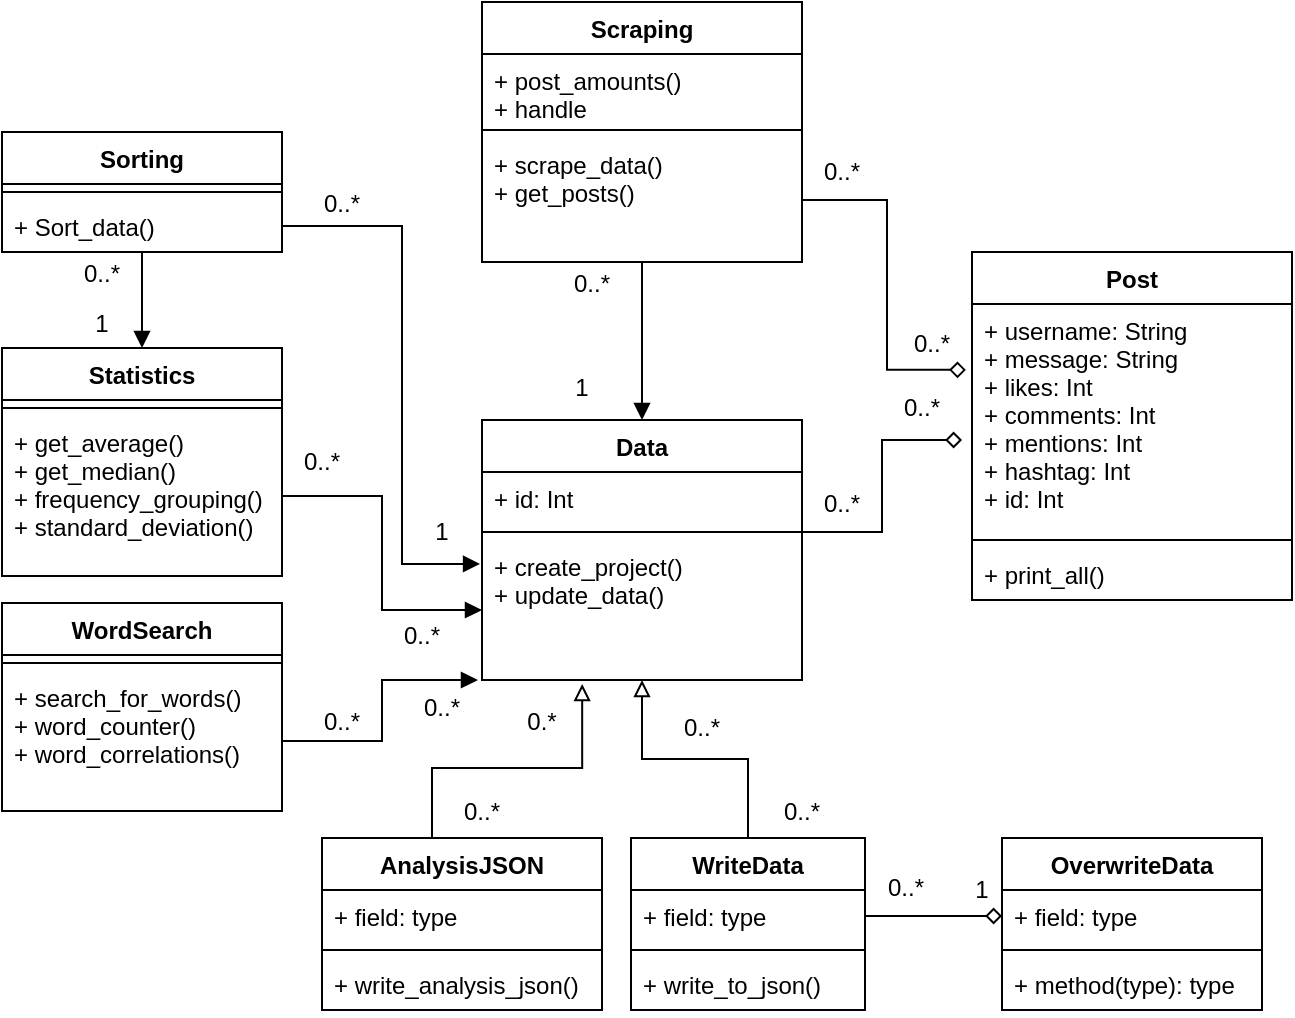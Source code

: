 <mxfile version="10.6.7" type="github"><diagram id="ZATHECZfHKRdkQO4FgfC" name="Page-1"><mxGraphModel dx="716" dy="787" grid="1" gridSize="10" guides="1" tooltips="1" connect="1" arrows="1" fold="1" page="1" pageScale="1" pageWidth="827" pageHeight="1169" math="0" shadow="0"><root><mxCell id="0"/><mxCell id="1" parent="0"/><mxCell id="ieVAQF4ycB9wHx-KHisk-1" value="Post" style="swimlane;fontStyle=1;align=center;verticalAlign=top;childLayout=stackLayout;horizontal=1;startSize=26;horizontalStack=0;resizeParent=1;resizeParentMax=0;resizeLast=0;collapsible=1;marginBottom=0;" vertex="1" parent="1"><mxGeometry x="525" y="266" width="160" height="174" as="geometry"/></mxCell><mxCell id="ieVAQF4ycB9wHx-KHisk-2" value="+ username: String&#xA;+ message: String&#xA;+ likes: Int&#xA;+ comments: Int&#xA;+ mentions: Int&#xA;+ hashtag: Int&#xA;+ id: Int&#xA;&#xA;" style="text;strokeColor=none;fillColor=none;align=left;verticalAlign=top;spacingLeft=4;spacingRight=4;overflow=hidden;rotatable=0;points=[[0,0.5],[1,0.5]];portConstraint=eastwest;" vertex="1" parent="ieVAQF4ycB9wHx-KHisk-1"><mxGeometry y="26" width="160" height="114" as="geometry"/></mxCell><mxCell id="ieVAQF4ycB9wHx-KHisk-3" value="" style="line;strokeWidth=1;fillColor=none;align=left;verticalAlign=middle;spacingTop=-1;spacingLeft=3;spacingRight=3;rotatable=0;labelPosition=right;points=[];portConstraint=eastwest;" vertex="1" parent="ieVAQF4ycB9wHx-KHisk-1"><mxGeometry y="140" width="160" height="8" as="geometry"/></mxCell><mxCell id="ieVAQF4ycB9wHx-KHisk-4" value="+ print_all()" style="text;strokeColor=none;fillColor=none;align=left;verticalAlign=top;spacingLeft=4;spacingRight=4;overflow=hidden;rotatable=0;points=[[0,0.5],[1,0.5]];portConstraint=eastwest;" vertex="1" parent="ieVAQF4ycB9wHx-KHisk-1"><mxGeometry y="148" width="160" height="26" as="geometry"/></mxCell><mxCell id="ieVAQF4ycB9wHx-KHisk-5" value="Data" style="swimlane;fontStyle=1;align=center;verticalAlign=top;childLayout=stackLayout;horizontal=1;startSize=26;horizontalStack=0;resizeParent=1;resizeParentMax=0;resizeLast=0;collapsible=1;marginBottom=0;" vertex="1" parent="1"><mxGeometry x="280" y="350" width="160" height="130" as="geometry"/></mxCell><mxCell id="ieVAQF4ycB9wHx-KHisk-6" value="+ id: Int" style="text;strokeColor=none;fillColor=none;align=left;verticalAlign=top;spacingLeft=4;spacingRight=4;overflow=hidden;rotatable=0;points=[[0,0.5],[1,0.5]];portConstraint=eastwest;" vertex="1" parent="ieVAQF4ycB9wHx-KHisk-5"><mxGeometry y="26" width="160" height="26" as="geometry"/></mxCell><mxCell id="ieVAQF4ycB9wHx-KHisk-7" value="" style="line;strokeWidth=1;fillColor=none;align=left;verticalAlign=middle;spacingTop=-1;spacingLeft=3;spacingRight=3;rotatable=0;labelPosition=right;points=[];portConstraint=eastwest;" vertex="1" parent="ieVAQF4ycB9wHx-KHisk-5"><mxGeometry y="52" width="160" height="8" as="geometry"/></mxCell><mxCell id="ieVAQF4ycB9wHx-KHisk-8" value="+ create_project()&#xA;+ update_data()&#xA;" style="text;strokeColor=none;fillColor=none;align=left;verticalAlign=top;spacingLeft=4;spacingRight=4;overflow=hidden;rotatable=0;points=[[0,0.5],[1,0.5]];portConstraint=eastwest;" vertex="1" parent="ieVAQF4ycB9wHx-KHisk-5"><mxGeometry y="60" width="160" height="70" as="geometry"/></mxCell><mxCell id="ieVAQF4ycB9wHx-KHisk-22" style="edgeStyle=orthogonalEdgeStyle;rounded=0;orthogonalLoop=1;jettySize=auto;html=1;entryX=0.5;entryY=1;entryDx=0;entryDy=0;endArrow=block;endFill=0;" edge="1" parent="1" source="ieVAQF4ycB9wHx-KHisk-10" target="ieVAQF4ycB9wHx-KHisk-5"><mxGeometry relative="1" as="geometry"/></mxCell><mxCell id="ieVAQF4ycB9wHx-KHisk-10" value="WriteData" style="swimlane;fontStyle=1;align=center;verticalAlign=top;childLayout=stackLayout;horizontal=1;startSize=26;horizontalStack=0;resizeParent=1;resizeParentMax=0;resizeLast=0;collapsible=1;marginBottom=0;" vertex="1" parent="1"><mxGeometry x="354.5" y="559" width="117" height="86" as="geometry"/></mxCell><mxCell id="ieVAQF4ycB9wHx-KHisk-11" value="+ field: type" style="text;strokeColor=none;fillColor=none;align=left;verticalAlign=top;spacingLeft=4;spacingRight=4;overflow=hidden;rotatable=0;points=[[0,0.5],[1,0.5]];portConstraint=eastwest;" vertex="1" parent="ieVAQF4ycB9wHx-KHisk-10"><mxGeometry y="26" width="117" height="26" as="geometry"/></mxCell><mxCell id="ieVAQF4ycB9wHx-KHisk-12" value="" style="line;strokeWidth=1;fillColor=none;align=left;verticalAlign=middle;spacingTop=-1;spacingLeft=3;spacingRight=3;rotatable=0;labelPosition=right;points=[];portConstraint=eastwest;" vertex="1" parent="ieVAQF4ycB9wHx-KHisk-10"><mxGeometry y="52" width="117" height="8" as="geometry"/></mxCell><mxCell id="ieVAQF4ycB9wHx-KHisk-13" value="+ write_to_json()" style="text;strokeColor=none;fillColor=none;align=left;verticalAlign=top;spacingLeft=4;spacingRight=4;overflow=hidden;rotatable=0;points=[[0,0.5],[1,0.5]];portConstraint=eastwest;" vertex="1" parent="ieVAQF4ycB9wHx-KHisk-10"><mxGeometry y="60" width="117" height="26" as="geometry"/></mxCell><mxCell id="ieVAQF4ycB9wHx-KHisk-21" style="edgeStyle=orthogonalEdgeStyle;rounded=0;orthogonalLoop=1;jettySize=auto;html=1;endArrow=block;endFill=0;entryX=0.313;entryY=1.029;entryDx=0;entryDy=0;entryPerimeter=0;" edge="1" parent="1" source="ieVAQF4ycB9wHx-KHisk-14" target="ieVAQF4ycB9wHx-KHisk-8"><mxGeometry relative="1" as="geometry"><mxPoint x="330" y="487" as="targetPoint"/><Array as="points"><mxPoint x="255" y="524"/><mxPoint x="330" y="524"/></Array></mxGeometry></mxCell><mxCell id="ieVAQF4ycB9wHx-KHisk-14" value="AnalysisJSON" style="swimlane;fontStyle=1;align=center;verticalAlign=top;childLayout=stackLayout;horizontal=1;startSize=26;horizontalStack=0;resizeParent=1;resizeParentMax=0;resizeLast=0;collapsible=1;marginBottom=0;" vertex="1" parent="1"><mxGeometry x="200" y="559" width="140" height="86" as="geometry"/></mxCell><mxCell id="ieVAQF4ycB9wHx-KHisk-15" value="+ field: type" style="text;strokeColor=none;fillColor=none;align=left;verticalAlign=top;spacingLeft=4;spacingRight=4;overflow=hidden;rotatable=0;points=[[0,0.5],[1,0.5]];portConstraint=eastwest;" vertex="1" parent="ieVAQF4ycB9wHx-KHisk-14"><mxGeometry y="26" width="140" height="26" as="geometry"/></mxCell><mxCell id="ieVAQF4ycB9wHx-KHisk-16" value="" style="line;strokeWidth=1;fillColor=none;align=left;verticalAlign=middle;spacingTop=-1;spacingLeft=3;spacingRight=3;rotatable=0;labelPosition=right;points=[];portConstraint=eastwest;" vertex="1" parent="ieVAQF4ycB9wHx-KHisk-14"><mxGeometry y="52" width="140" height="8" as="geometry"/></mxCell><mxCell id="ieVAQF4ycB9wHx-KHisk-17" value="+ write_analysis_json()" style="text;strokeColor=none;fillColor=none;align=left;verticalAlign=top;spacingLeft=4;spacingRight=4;overflow=hidden;rotatable=0;points=[[0,0.5],[1,0.5]];portConstraint=eastwest;" vertex="1" parent="ieVAQF4ycB9wHx-KHisk-14"><mxGeometry y="60" width="140" height="26" as="geometry"/></mxCell><mxCell id="ieVAQF4ycB9wHx-KHisk-23" value="OverwriteData" style="swimlane;fontStyle=1;align=center;verticalAlign=top;childLayout=stackLayout;horizontal=1;startSize=26;horizontalStack=0;resizeParent=1;resizeParentMax=0;resizeLast=0;collapsible=1;marginBottom=0;" vertex="1" parent="1"><mxGeometry x="540" y="559" width="130" height="86" as="geometry"/></mxCell><mxCell id="ieVAQF4ycB9wHx-KHisk-24" value="+ field: type" style="text;strokeColor=none;fillColor=none;align=left;verticalAlign=top;spacingLeft=4;spacingRight=4;overflow=hidden;rotatable=0;points=[[0,0.5],[1,0.5]];portConstraint=eastwest;" vertex="1" parent="ieVAQF4ycB9wHx-KHisk-23"><mxGeometry y="26" width="130" height="26" as="geometry"/></mxCell><mxCell id="ieVAQF4ycB9wHx-KHisk-25" value="" style="line;strokeWidth=1;fillColor=none;align=left;verticalAlign=middle;spacingTop=-1;spacingLeft=3;spacingRight=3;rotatable=0;labelPosition=right;points=[];portConstraint=eastwest;" vertex="1" parent="ieVAQF4ycB9wHx-KHisk-23"><mxGeometry y="52" width="130" height="8" as="geometry"/></mxCell><mxCell id="ieVAQF4ycB9wHx-KHisk-26" value="+ method(type): type" style="text;strokeColor=none;fillColor=none;align=left;verticalAlign=top;spacingLeft=4;spacingRight=4;overflow=hidden;rotatable=0;points=[[0,0.5],[1,0.5]];portConstraint=eastwest;" vertex="1" parent="ieVAQF4ycB9wHx-KHisk-23"><mxGeometry y="60" width="130" height="26" as="geometry"/></mxCell><mxCell id="ieVAQF4ycB9wHx-KHisk-28" style="edgeStyle=orthogonalEdgeStyle;rounded=0;orthogonalLoop=1;jettySize=auto;html=1;entryX=0;entryY=0.5;entryDx=0;entryDy=0;endArrow=diamond;endFill=0;" edge="1" parent="1" source="ieVAQF4ycB9wHx-KHisk-11" target="ieVAQF4ycB9wHx-KHisk-24"><mxGeometry relative="1" as="geometry"/></mxCell><mxCell id="ieVAQF4ycB9wHx-KHisk-54" style="edgeStyle=orthogonalEdgeStyle;rounded=0;orthogonalLoop=1;jettySize=auto;html=1;entryX=0.5;entryY=0;entryDx=0;entryDy=0;endArrow=block;endFill=1;" edge="1" parent="1" source="ieVAQF4ycB9wHx-KHisk-29" target="ieVAQF4ycB9wHx-KHisk-5"><mxGeometry relative="1" as="geometry"/></mxCell><mxCell id="ieVAQF4ycB9wHx-KHisk-29" value="Scraping" style="swimlane;fontStyle=1;align=center;verticalAlign=top;childLayout=stackLayout;horizontal=1;startSize=26;horizontalStack=0;resizeParent=1;resizeParentMax=0;resizeLast=0;collapsible=1;marginBottom=0;" vertex="1" parent="1"><mxGeometry x="280" y="141" width="160" height="130" as="geometry"/></mxCell><mxCell id="ieVAQF4ycB9wHx-KHisk-30" value="+ post_amounts()&#xA;+ handle&#xA;" style="text;strokeColor=none;fillColor=none;align=left;verticalAlign=top;spacingLeft=4;spacingRight=4;overflow=hidden;rotatable=0;points=[[0,0.5],[1,0.5]];portConstraint=eastwest;" vertex="1" parent="ieVAQF4ycB9wHx-KHisk-29"><mxGeometry y="26" width="160" height="34" as="geometry"/></mxCell><mxCell id="ieVAQF4ycB9wHx-KHisk-31" value="" style="line;strokeWidth=1;fillColor=none;align=left;verticalAlign=middle;spacingTop=-1;spacingLeft=3;spacingRight=3;rotatable=0;labelPosition=right;points=[];portConstraint=eastwest;" vertex="1" parent="ieVAQF4ycB9wHx-KHisk-29"><mxGeometry y="60" width="160" height="8" as="geometry"/></mxCell><mxCell id="ieVAQF4ycB9wHx-KHisk-32" value="+ scrape_data()&#xA;+ get_posts()&#xA;" style="text;strokeColor=none;fillColor=none;align=left;verticalAlign=top;spacingLeft=4;spacingRight=4;overflow=hidden;rotatable=0;points=[[0,0.5],[1,0.5]];portConstraint=eastwest;" vertex="1" parent="ieVAQF4ycB9wHx-KHisk-29"><mxGeometry y="68" width="160" height="62" as="geometry"/></mxCell><mxCell id="ieVAQF4ycB9wHx-KHisk-44" style="edgeStyle=orthogonalEdgeStyle;rounded=0;orthogonalLoop=1;jettySize=auto;html=1;entryX=0.5;entryY=0;entryDx=0;entryDy=0;endArrow=block;endFill=1;" edge="1" parent="1" source="ieVAQF4ycB9wHx-KHisk-35" target="ieVAQF4ycB9wHx-KHisk-38"><mxGeometry relative="1" as="geometry"/></mxCell><mxCell id="ieVAQF4ycB9wHx-KHisk-35" value="Sorting" style="swimlane;fontStyle=1;align=center;verticalAlign=top;childLayout=stackLayout;horizontal=1;startSize=26;horizontalStack=0;resizeParent=1;resizeParentMax=0;resizeLast=0;collapsible=1;marginBottom=0;" vertex="1" parent="1"><mxGeometry x="40" y="206" width="140" height="60" as="geometry"/></mxCell><mxCell id="ieVAQF4ycB9wHx-KHisk-36" value="" style="line;strokeWidth=1;fillColor=none;align=left;verticalAlign=middle;spacingTop=-1;spacingLeft=3;spacingRight=3;rotatable=0;labelPosition=right;points=[];portConstraint=eastwest;" vertex="1" parent="ieVAQF4ycB9wHx-KHisk-35"><mxGeometry y="26" width="140" height="8" as="geometry"/></mxCell><mxCell id="ieVAQF4ycB9wHx-KHisk-37" value="+ Sort_data()" style="text;strokeColor=none;fillColor=none;align=left;verticalAlign=top;spacingLeft=4;spacingRight=4;overflow=hidden;rotatable=0;points=[[0,0.5],[1,0.5]];portConstraint=eastwest;" vertex="1" parent="ieVAQF4ycB9wHx-KHisk-35"><mxGeometry y="34" width="140" height="26" as="geometry"/></mxCell><mxCell id="ieVAQF4ycB9wHx-KHisk-38" value="Statistics" style="swimlane;fontStyle=1;align=center;verticalAlign=top;childLayout=stackLayout;horizontal=1;startSize=26;horizontalStack=0;resizeParent=1;resizeParentMax=0;resizeLast=0;collapsible=1;marginBottom=0;" vertex="1" parent="1"><mxGeometry x="40" y="314" width="140" height="114" as="geometry"/></mxCell><mxCell id="ieVAQF4ycB9wHx-KHisk-39" value="" style="line;strokeWidth=1;fillColor=none;align=left;verticalAlign=middle;spacingTop=-1;spacingLeft=3;spacingRight=3;rotatable=0;labelPosition=right;points=[];portConstraint=eastwest;" vertex="1" parent="ieVAQF4ycB9wHx-KHisk-38"><mxGeometry y="26" width="140" height="8" as="geometry"/></mxCell><mxCell id="ieVAQF4ycB9wHx-KHisk-40" value="+ get_average()&#xA;+ get_median()&#xA;+ frequency_grouping()&#xA;+ standard_deviation()&#xA;" style="text;strokeColor=none;fillColor=none;align=left;verticalAlign=top;spacingLeft=4;spacingRight=4;overflow=hidden;rotatable=0;points=[[0,0.5],[1,0.5]];portConstraint=eastwest;" vertex="1" parent="ieVAQF4ycB9wHx-KHisk-38"><mxGeometry y="34" width="140" height="80" as="geometry"/></mxCell><mxCell id="ieVAQF4ycB9wHx-KHisk-41" value="WordSearch" style="swimlane;fontStyle=1;align=center;verticalAlign=top;childLayout=stackLayout;horizontal=1;startSize=26;horizontalStack=0;resizeParent=1;resizeParentMax=0;resizeLast=0;collapsible=1;marginBottom=0;" vertex="1" parent="1"><mxGeometry x="40" y="441.5" width="140" height="104" as="geometry"/></mxCell><mxCell id="ieVAQF4ycB9wHx-KHisk-42" value="" style="line;strokeWidth=1;fillColor=none;align=left;verticalAlign=middle;spacingTop=-1;spacingLeft=3;spacingRight=3;rotatable=0;labelPosition=right;points=[];portConstraint=eastwest;" vertex="1" parent="ieVAQF4ycB9wHx-KHisk-41"><mxGeometry y="26" width="140" height="8" as="geometry"/></mxCell><mxCell id="ieVAQF4ycB9wHx-KHisk-43" value="+ search_for_words()&#xA;+ word_counter()&#xA;+ word_correlations()&#xA;" style="text;strokeColor=none;fillColor=none;align=left;verticalAlign=top;spacingLeft=4;spacingRight=4;overflow=hidden;rotatable=0;points=[[0,0.5],[1,0.5]];portConstraint=eastwest;" vertex="1" parent="ieVAQF4ycB9wHx-KHisk-41"><mxGeometry y="34" width="140" height="70" as="geometry"/></mxCell><mxCell id="ieVAQF4ycB9wHx-KHisk-47" style="edgeStyle=orthogonalEdgeStyle;rounded=0;orthogonalLoop=1;jettySize=auto;html=1;endArrow=block;endFill=1;" edge="1" parent="1" source="ieVAQF4ycB9wHx-KHisk-43"><mxGeometry relative="1" as="geometry"><mxPoint x="278" y="480" as="targetPoint"/><Array as="points"><mxPoint x="230" y="511"/><mxPoint x="230" y="480"/><mxPoint x="278" y="480"/></Array></mxGeometry></mxCell><mxCell id="ieVAQF4ycB9wHx-KHisk-48" style="edgeStyle=orthogonalEdgeStyle;rounded=0;orthogonalLoop=1;jettySize=auto;html=1;entryX=0;entryY=0.5;entryDx=0;entryDy=0;endArrow=block;endFill=1;" edge="1" parent="1" source="ieVAQF4ycB9wHx-KHisk-40" target="ieVAQF4ycB9wHx-KHisk-8"><mxGeometry relative="1" as="geometry"><Array as="points"><mxPoint x="230" y="388"/><mxPoint x="230" y="445"/></Array></mxGeometry></mxCell><mxCell id="ieVAQF4ycB9wHx-KHisk-51" style="edgeStyle=orthogonalEdgeStyle;rounded=0;orthogonalLoop=1;jettySize=auto;html=1;endArrow=diamond;endFill=0;" edge="1" parent="1" source="ieVAQF4ycB9wHx-KHisk-7"><mxGeometry relative="1" as="geometry"><mxPoint x="520" y="360" as="targetPoint"/><Array as="points"><mxPoint x="480" y="406"/><mxPoint x="480" y="360"/></Array></mxGeometry></mxCell><mxCell id="ieVAQF4ycB9wHx-KHisk-52" style="edgeStyle=orthogonalEdgeStyle;rounded=0;orthogonalLoop=1;jettySize=auto;html=1;entryX=-0.019;entryY=0.289;entryDx=0;entryDy=0;entryPerimeter=0;endArrow=diamond;endFill=0;" edge="1" parent="1" source="ieVAQF4ycB9wHx-KHisk-32" target="ieVAQF4ycB9wHx-KHisk-2"><mxGeometry relative="1" as="geometry"/></mxCell><mxCell id="ieVAQF4ycB9wHx-KHisk-53" style="edgeStyle=orthogonalEdgeStyle;rounded=0;orthogonalLoop=1;jettySize=auto;html=1;entryX=-0.006;entryY=0.171;entryDx=0;entryDy=0;entryPerimeter=0;endArrow=block;endFill=1;" edge="1" parent="1" source="ieVAQF4ycB9wHx-KHisk-37" target="ieVAQF4ycB9wHx-KHisk-8"><mxGeometry relative="1" as="geometry"><Array as="points"><mxPoint x="240" y="253"/><mxPoint x="240" y="422"/></Array></mxGeometry></mxCell><mxCell id="ieVAQF4ycB9wHx-KHisk-55" value="0..*" style="text;html=1;strokeColor=none;fillColor=none;align=center;verticalAlign=middle;whiteSpace=wrap;rounded=0;" vertex="1" parent="1"><mxGeometry x="190" y="232" width="40" height="20" as="geometry"/></mxCell><mxCell id="ieVAQF4ycB9wHx-KHisk-58" value="0..*" style="text;html=1;strokeColor=none;fillColor=none;align=center;verticalAlign=middle;whiteSpace=wrap;rounded=0;" vertex="1" parent="1"><mxGeometry x="70" y="267" width="40" height="20" as="geometry"/></mxCell><mxCell id="ieVAQF4ycB9wHx-KHisk-59" value="1" style="text;html=1;strokeColor=none;fillColor=none;align=center;verticalAlign=middle;whiteSpace=wrap;rounded=0;" vertex="1" parent="1"><mxGeometry x="70" y="292" width="40" height="20" as="geometry"/></mxCell><mxCell id="ieVAQF4ycB9wHx-KHisk-60" value="1" style="text;html=1;strokeColor=none;fillColor=none;align=center;verticalAlign=middle;whiteSpace=wrap;rounded=0;" vertex="1" parent="1"><mxGeometry x="240" y="396" width="40" height="20" as="geometry"/></mxCell><mxCell id="ieVAQF4ycB9wHx-KHisk-61" value="0..*" style="text;html=1;strokeColor=none;fillColor=none;align=center;verticalAlign=middle;whiteSpace=wrap;rounded=0;" vertex="1" parent="1"><mxGeometry x="180" y="361" width="40" height="20" as="geometry"/></mxCell><mxCell id="ieVAQF4ycB9wHx-KHisk-62" value="0..*" style="text;html=1;strokeColor=none;fillColor=none;align=center;verticalAlign=middle;whiteSpace=wrap;rounded=0;" vertex="1" parent="1"><mxGeometry x="230" y="447.5" width="40" height="20" as="geometry"/></mxCell><mxCell id="ieVAQF4ycB9wHx-KHisk-63" value="0..*" style="text;html=1;strokeColor=none;fillColor=none;align=center;verticalAlign=middle;whiteSpace=wrap;rounded=0;" vertex="1" parent="1"><mxGeometry x="190" y="490.5" width="40" height="20" as="geometry"/></mxCell><mxCell id="ieVAQF4ycB9wHx-KHisk-64" value="0..*" style="text;html=1;strokeColor=none;fillColor=none;align=center;verticalAlign=middle;whiteSpace=wrap;rounded=0;" vertex="1" parent="1"><mxGeometry x="240" y="483.5" width="40" height="20" as="geometry"/></mxCell><mxCell id="ieVAQF4ycB9wHx-KHisk-65" value="0.*" style="text;html=1;strokeColor=none;fillColor=none;align=center;verticalAlign=middle;whiteSpace=wrap;rounded=0;" vertex="1" parent="1"><mxGeometry x="290" y="490.5" width="40" height="20" as="geometry"/></mxCell><mxCell id="ieVAQF4ycB9wHx-KHisk-66" value="0..*" style="text;html=1;strokeColor=none;fillColor=none;align=center;verticalAlign=middle;whiteSpace=wrap;rounded=0;" vertex="1" parent="1"><mxGeometry x="260" y="535.5" width="40" height="20" as="geometry"/></mxCell><mxCell id="ieVAQF4ycB9wHx-KHisk-67" value="0..*" style="text;html=1;strokeColor=none;fillColor=none;align=center;verticalAlign=middle;whiteSpace=wrap;rounded=0;" vertex="1" parent="1"><mxGeometry x="370" y="493.5" width="40" height="20" as="geometry"/></mxCell><mxCell id="ieVAQF4ycB9wHx-KHisk-68" value="0..*" style="text;html=1;strokeColor=none;fillColor=none;align=center;verticalAlign=middle;whiteSpace=wrap;rounded=0;" vertex="1" parent="1"><mxGeometry x="420" y="535.5" width="40" height="20" as="geometry"/></mxCell><mxCell id="ieVAQF4ycB9wHx-KHisk-69" value="1" style="text;html=1;strokeColor=none;fillColor=none;align=center;verticalAlign=middle;whiteSpace=wrap;rounded=0;" vertex="1" parent="1"><mxGeometry x="510" y="575" width="40" height="20" as="geometry"/></mxCell><mxCell id="ieVAQF4ycB9wHx-KHisk-70" value="0..*" style="text;html=1;strokeColor=none;fillColor=none;align=center;verticalAlign=middle;whiteSpace=wrap;rounded=0;" vertex="1" parent="1"><mxGeometry x="471.5" y="574" width="40" height="20" as="geometry"/></mxCell><mxCell id="ieVAQF4ycB9wHx-KHisk-73" value="0..*" style="text;html=1;strokeColor=none;fillColor=none;align=center;verticalAlign=middle;whiteSpace=wrap;rounded=0;" vertex="1" parent="1"><mxGeometry x="314.5" y="272" width="40" height="20" as="geometry"/></mxCell><mxCell id="ieVAQF4ycB9wHx-KHisk-74" value="1" style="text;html=1;strokeColor=none;fillColor=none;align=center;verticalAlign=middle;whiteSpace=wrap;rounded=0;" vertex="1" parent="1"><mxGeometry x="310" y="324" width="40" height="20" as="geometry"/></mxCell><mxCell id="ieVAQF4ycB9wHx-KHisk-75" value="0..*" style="text;html=1;strokeColor=none;fillColor=none;align=center;verticalAlign=middle;whiteSpace=wrap;rounded=0;" vertex="1" parent="1"><mxGeometry x="440" y="382" width="40" height="20" as="geometry"/></mxCell><mxCell id="ieVAQF4ycB9wHx-KHisk-76" value="0..*" style="text;html=1;strokeColor=none;fillColor=none;align=center;verticalAlign=middle;whiteSpace=wrap;rounded=0;" vertex="1" parent="1"><mxGeometry x="480" y="334" width="40" height="20" as="geometry"/></mxCell><mxCell id="ieVAQF4ycB9wHx-KHisk-77" value="0..*" style="text;html=1;strokeColor=none;fillColor=none;align=center;verticalAlign=middle;whiteSpace=wrap;rounded=0;" vertex="1" parent="1"><mxGeometry x="440" y="216" width="40" height="20" as="geometry"/></mxCell><mxCell id="ieVAQF4ycB9wHx-KHisk-78" value="0..*" style="text;html=1;strokeColor=none;fillColor=none;align=center;verticalAlign=middle;whiteSpace=wrap;rounded=0;" vertex="1" parent="1"><mxGeometry x="485" y="302" width="40" height="20" as="geometry"/></mxCell></root></mxGraphModel></diagram></mxfile>